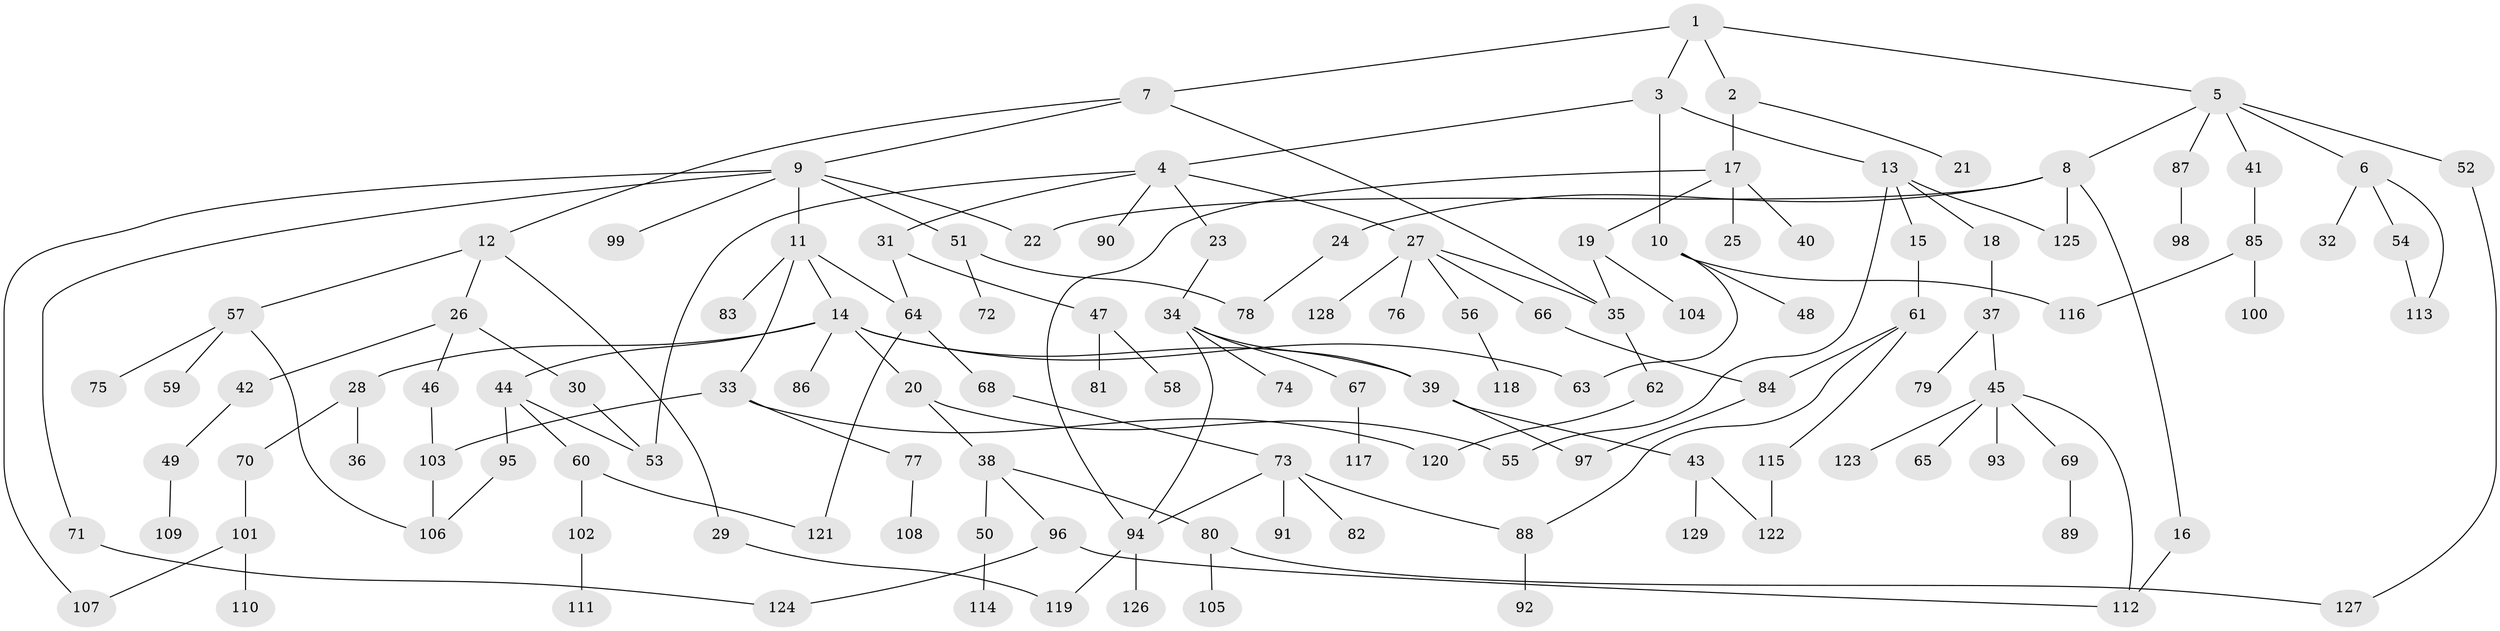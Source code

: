 // coarse degree distribution, {6: 0.05128205128205128, 4: 0.20512820512820512, 5: 0.0641025641025641, 2: 0.3076923076923077, 1: 0.23076923076923078, 3: 0.14102564102564102}
// Generated by graph-tools (version 1.1) at 2025/36/03/04/25 23:36:04]
// undirected, 129 vertices, 158 edges
graph export_dot {
  node [color=gray90,style=filled];
  1;
  2;
  3;
  4;
  5;
  6;
  7;
  8;
  9;
  10;
  11;
  12;
  13;
  14;
  15;
  16;
  17;
  18;
  19;
  20;
  21;
  22;
  23;
  24;
  25;
  26;
  27;
  28;
  29;
  30;
  31;
  32;
  33;
  34;
  35;
  36;
  37;
  38;
  39;
  40;
  41;
  42;
  43;
  44;
  45;
  46;
  47;
  48;
  49;
  50;
  51;
  52;
  53;
  54;
  55;
  56;
  57;
  58;
  59;
  60;
  61;
  62;
  63;
  64;
  65;
  66;
  67;
  68;
  69;
  70;
  71;
  72;
  73;
  74;
  75;
  76;
  77;
  78;
  79;
  80;
  81;
  82;
  83;
  84;
  85;
  86;
  87;
  88;
  89;
  90;
  91;
  92;
  93;
  94;
  95;
  96;
  97;
  98;
  99;
  100;
  101;
  102;
  103;
  104;
  105;
  106;
  107;
  108;
  109;
  110;
  111;
  112;
  113;
  114;
  115;
  116;
  117;
  118;
  119;
  120;
  121;
  122;
  123;
  124;
  125;
  126;
  127;
  128;
  129;
  1 -- 2;
  1 -- 3;
  1 -- 5;
  1 -- 7;
  2 -- 17;
  2 -- 21;
  3 -- 4;
  3 -- 10;
  3 -- 13;
  4 -- 23;
  4 -- 27;
  4 -- 31;
  4 -- 90;
  4 -- 53;
  5 -- 6;
  5 -- 8;
  5 -- 41;
  5 -- 52;
  5 -- 87;
  6 -- 32;
  6 -- 54;
  6 -- 113;
  7 -- 9;
  7 -- 12;
  7 -- 35;
  8 -- 16;
  8 -- 24;
  8 -- 125;
  8 -- 22;
  9 -- 11;
  9 -- 22;
  9 -- 51;
  9 -- 71;
  9 -- 99;
  9 -- 107;
  10 -- 48;
  10 -- 63;
  10 -- 116;
  11 -- 14;
  11 -- 33;
  11 -- 64;
  11 -- 83;
  12 -- 26;
  12 -- 29;
  12 -- 57;
  13 -- 15;
  13 -- 18;
  13 -- 55;
  13 -- 125;
  14 -- 20;
  14 -- 28;
  14 -- 44;
  14 -- 86;
  14 -- 63;
  14 -- 39;
  15 -- 61;
  16 -- 112;
  17 -- 19;
  17 -- 25;
  17 -- 40;
  17 -- 94;
  18 -- 37;
  19 -- 104;
  19 -- 35;
  20 -- 38;
  20 -- 55;
  23 -- 34;
  24 -- 78;
  26 -- 30;
  26 -- 42;
  26 -- 46;
  27 -- 56;
  27 -- 66;
  27 -- 76;
  27 -- 128;
  27 -- 35;
  28 -- 36;
  28 -- 70;
  29 -- 119;
  30 -- 53;
  31 -- 47;
  31 -- 64;
  33 -- 77;
  33 -- 103;
  33 -- 120;
  34 -- 39;
  34 -- 67;
  34 -- 74;
  34 -- 94;
  35 -- 62;
  37 -- 45;
  37 -- 79;
  38 -- 50;
  38 -- 80;
  38 -- 96;
  39 -- 43;
  39 -- 97;
  41 -- 85;
  42 -- 49;
  43 -- 122;
  43 -- 129;
  44 -- 53;
  44 -- 60;
  44 -- 95;
  45 -- 65;
  45 -- 69;
  45 -- 93;
  45 -- 112;
  45 -- 123;
  46 -- 103;
  47 -- 58;
  47 -- 81;
  49 -- 109;
  50 -- 114;
  51 -- 72;
  51 -- 78;
  52 -- 127;
  54 -- 113;
  56 -- 118;
  57 -- 59;
  57 -- 75;
  57 -- 106;
  60 -- 102;
  60 -- 121;
  61 -- 84;
  61 -- 88;
  61 -- 115;
  62 -- 120;
  64 -- 68;
  64 -- 121;
  66 -- 84;
  67 -- 117;
  68 -- 73;
  69 -- 89;
  70 -- 101;
  71 -- 124;
  73 -- 82;
  73 -- 91;
  73 -- 94;
  73 -- 88;
  77 -- 108;
  80 -- 105;
  80 -- 127;
  84 -- 97;
  85 -- 100;
  85 -- 116;
  87 -- 98;
  88 -- 92;
  94 -- 126;
  94 -- 119;
  95 -- 106;
  96 -- 124;
  96 -- 112;
  101 -- 110;
  101 -- 107;
  102 -- 111;
  103 -- 106;
  115 -- 122;
}
